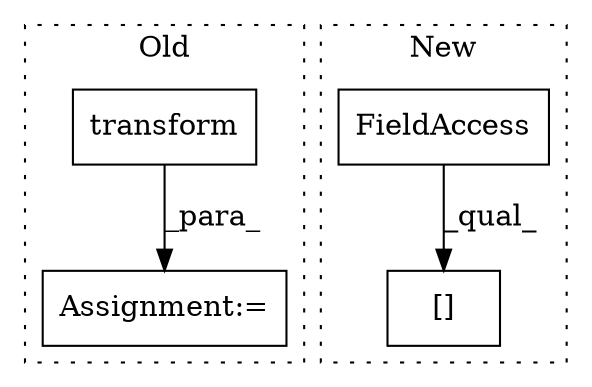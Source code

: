 digraph G {
subgraph cluster0 {
1 [label="transform" a="32" s="3854,3876" l="10,1" shape="box"];
4 [label="Assignment:=" a="7" s="3886" l="1" shape="box"];
label = "Old";
style="dotted";
}
subgraph cluster1 {
2 [label="[]" a="2" s="4471,4483" l="10,1" shape="box"];
3 [label="FieldAccess" a="22" s="4471" l="9" shape="box"];
label = "New";
style="dotted";
}
1 -> 4 [label="_para_"];
3 -> 2 [label="_qual_"];
}